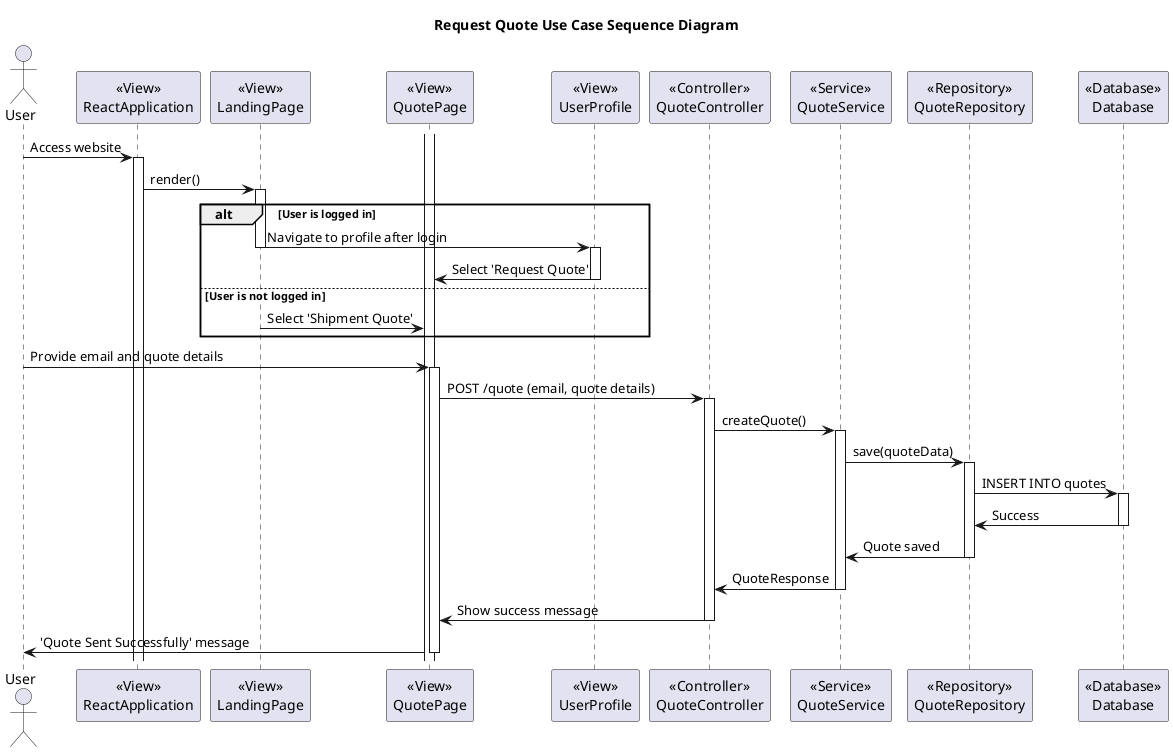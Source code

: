 @startuml
title Request Quote Use Case Sequence Diagram

actor User

participant ReactApplication as "<<View>>\nReactApplication"
participant LandingPage as "<<View>>\nLandingPage"
participant QuotePage as "<<View>>\nQuotePage"
participant UserProfile as "<<View>>\nUserProfile"
participant QuoteController as "<<Controller>>\nQuoteController"
participant QuoteService as "<<Service>>\nQuoteService"
participant QuoteRepository as "<<Repository>>\nQuoteRepository"
participant Database as "<<Database>>\nDatabase"

User -> ReactApplication : Access website
activate ReactApplication

ReactApplication -> LandingPage : render()
activate LandingPage

alt User is logged in
    LandingPage -> UserProfile : Navigate to profile after login
    deactivate LandingPage
    activate UserProfile
    UserProfile -> QuotePage : Select 'Request Quote'
    deactivate UserProfile
else User is not logged in
    LandingPage -> QuotePage : Select 'Shipment Quote'
    deactivate LandingPage
end
activate QuotePage

User -> QuotePage : Provide email and quote details
activate QuotePage

QuotePage -> QuoteController : POST /quote (email, quote details)
activate QuoteController

QuoteController -> QuoteService : createQuote()
activate QuoteService

QuoteService -> QuoteRepository : save(quoteData)
activate QuoteRepository

QuoteRepository -> Database : INSERT INTO quotes
activate Database
Database -> QuoteRepository : Success
deactivate Database

QuoteRepository -> QuoteService : Quote saved
deactivate QuoteRepository

QuoteService -> QuoteController : QuoteResponse
deactivate QuoteService

QuoteController -> QuotePage : Show success message
deactivate QuoteController

QuotePage -> User : 'Quote Sent Successfully' message
deactivate QuotePage

@enduml

